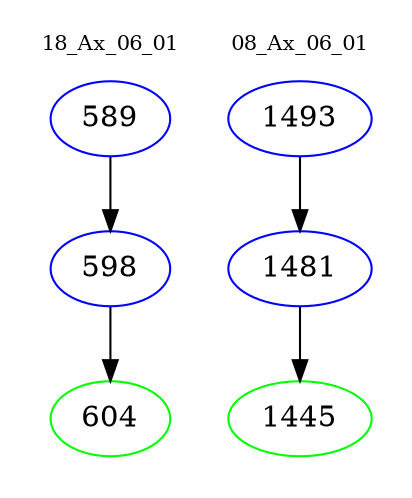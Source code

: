 digraph{
subgraph cluster_0 {
color = white
label = "18_Ax_06_01";
fontsize=10;
T0_589 [label="589", color="blue"]
T0_589 -> T0_598 [color="black"]
T0_598 [label="598", color="blue"]
T0_598 -> T0_604 [color="black"]
T0_604 [label="604", color="green"]
}
subgraph cluster_1 {
color = white
label = "08_Ax_06_01";
fontsize=10;
T1_1493 [label="1493", color="blue"]
T1_1493 -> T1_1481 [color="black"]
T1_1481 [label="1481", color="blue"]
T1_1481 -> T1_1445 [color="black"]
T1_1445 [label="1445", color="green"]
}
}
